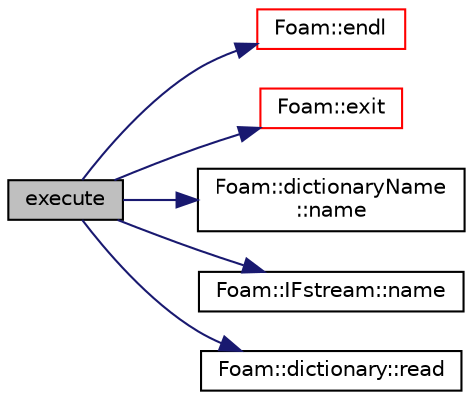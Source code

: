 digraph "execute"
{
  bgcolor="transparent";
  edge [fontname="Helvetica",fontsize="10",labelfontname="Helvetica",labelfontsize="10"];
  node [fontname="Helvetica",fontsize="10",shape=record];
  rankdir="LR";
  Node1 [label="execute",height=0.2,width=0.4,color="black", fillcolor="grey75", style="filled", fontcolor="black"];
  Node1 -> Node2 [color="midnightblue",fontsize="10",style="solid",fontname="Helvetica"];
  Node2 [label="Foam::endl",height=0.2,width=0.4,color="red",URL="$a10733.html#a2db8fe02a0d3909e9351bb4275b23ce4",tooltip="Add newline and flush stream. "];
  Node1 -> Node3 [color="midnightblue",fontsize="10",style="solid",fontname="Helvetica"];
  Node3 [label="Foam::exit",height=0.2,width=0.4,color="red",URL="$a10733.html#a06ca7250d8e89caf05243ec094843642"];
  Node1 -> Node4 [color="midnightblue",fontsize="10",style="solid",fontname="Helvetica"];
  Node4 [label="Foam::dictionaryName\l::name",height=0.2,width=0.4,color="black",URL="$a00526.html#acd3da3556711337d571c60cf9ffb91cc",tooltip="Return the dictionary name. "];
  Node1 -> Node5 [color="midnightblue",fontsize="10",style="solid",fontname="Helvetica"];
  Node5 [label="Foam::IFstream::name",height=0.2,width=0.4,color="black",URL="$a01031.html#acd3da3556711337d571c60cf9ffb91cc",tooltip="Return the name of the stream. "];
  Node1 -> Node6 [color="midnightblue",fontsize="10",style="solid",fontname="Helvetica"];
  Node6 [label="Foam::dictionary::read",height=0.2,width=0.4,color="black",URL="$a00523.html#ab6e27a0a7953d55de8b58e77078d82b9",tooltip="Read dictionary from Istream. "];
}
